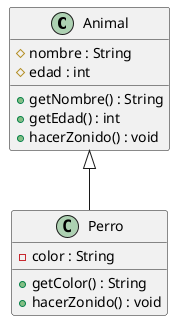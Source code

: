 @startuml Herencia

class Animal {
    # nombre : String
    # edad : int 
    + getNombre() : String
    + getEdad() : int
    + hacerZonido() : void 
}

class Perro {
    - color : String
    + getColor() : String
    + hacerZonido() : void
}

' Representar herencia en UML
Animal <|-- Perro
@enduml